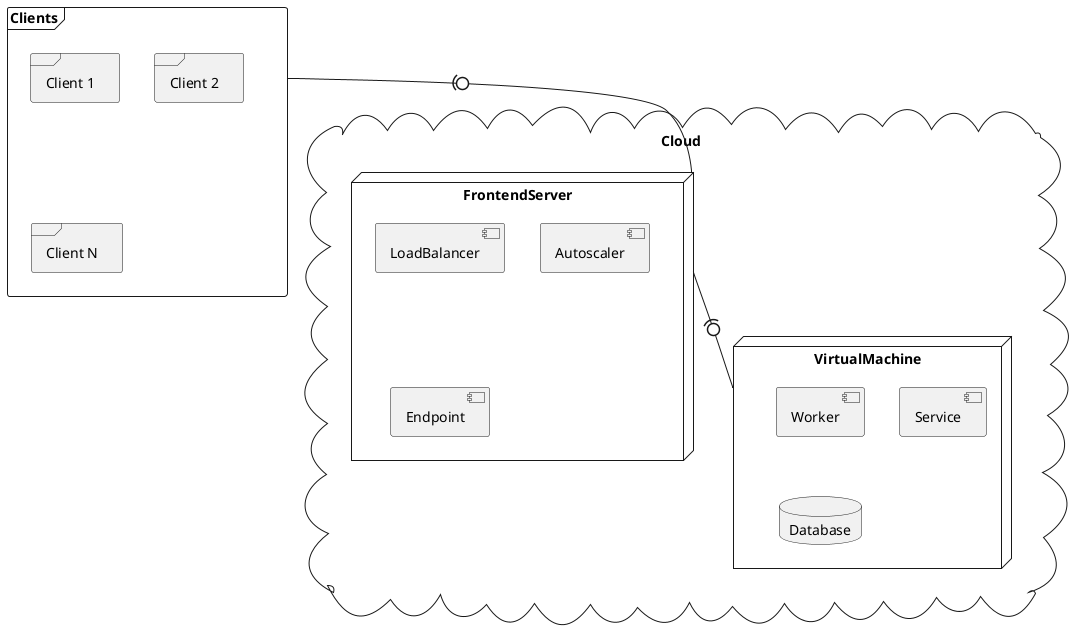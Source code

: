 @startuml
cloud Cloud {
    node FrontendServer {
        component LoadBalancer
        component Autoscaler
        component Endpoint
    }
    node VirtualMachine {
        component Worker
        component Service
        database Database
    }
    FrontendServer -(0- VirtualMachine
}

frame Clients {
    frame cl_1 [
        Client 1
    ]
    frame cl_2 [
        Client 2
    ]
    frame cl_n [
        Client N
    ]
}

Clients -(0- FrontendServer
@enduml